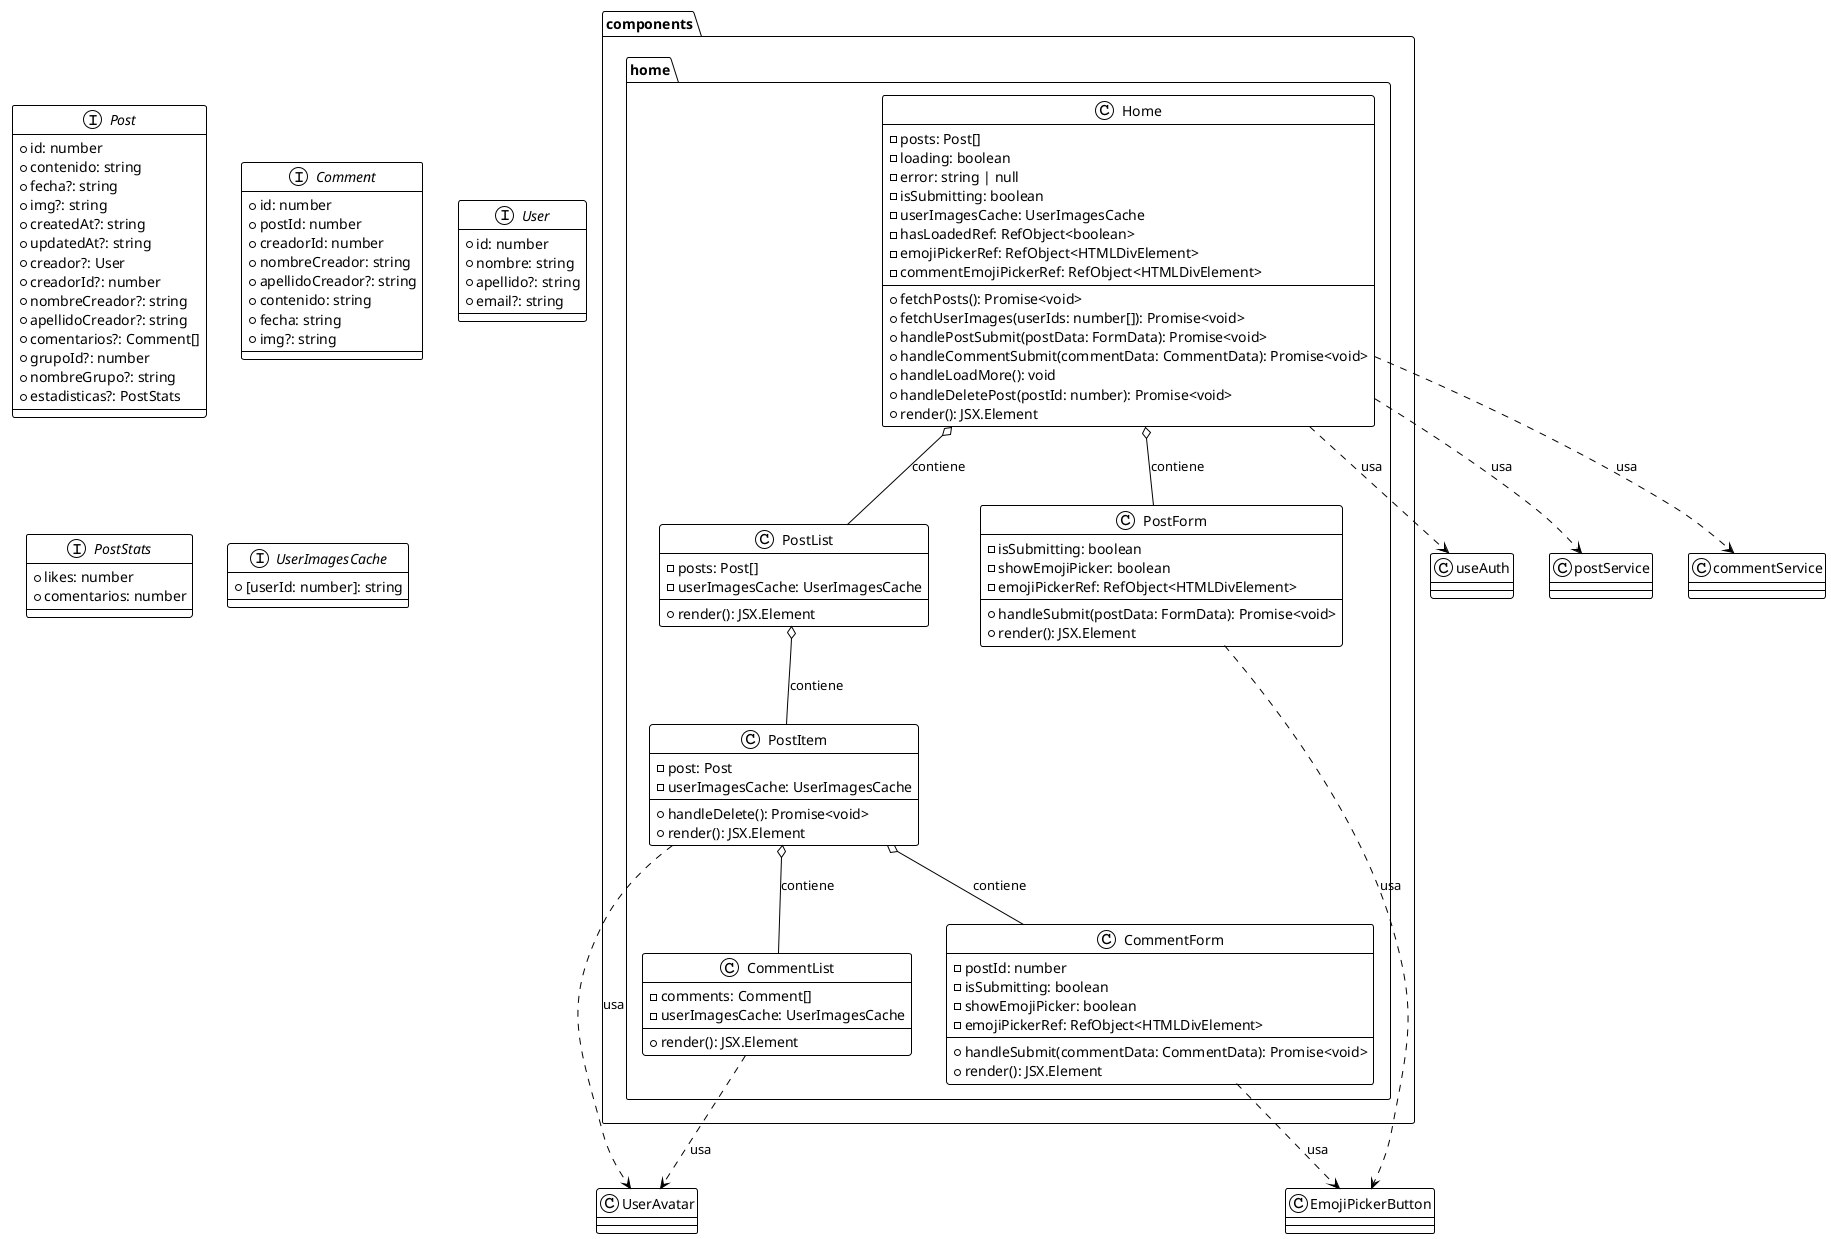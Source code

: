 @startuml Home
!theme plain
skinparam classStyle rectangle

package "components.home" {
    class Home {
        -posts: Post[]
        -loading: boolean
        -error: string | null
        -isSubmitting: boolean
        -userImagesCache: UserImagesCache
        -hasLoadedRef: RefObject<boolean>
        -emojiPickerRef: RefObject<HTMLDivElement>
        -commentEmojiPickerRef: RefObject<HTMLDivElement>
        +fetchPosts(): Promise<void>
        +fetchUserImages(userIds: number[]): Promise<void>
        +handlePostSubmit(postData: FormData): Promise<void>
        +handleCommentSubmit(commentData: CommentData): Promise<void>
        +handleLoadMore(): void
        +handleDeletePost(postId: number): Promise<void>
        +render(): JSX.Element
    }

    class PostForm {
        -isSubmitting: boolean
        -showEmojiPicker: boolean
        -emojiPickerRef: RefObject<HTMLDivElement>
        +handleSubmit(postData: FormData): Promise<void>
        +render(): JSX.Element
    }

    class PostList {
        -posts: Post[]
        -userImagesCache: UserImagesCache
        +render(): JSX.Element
    }

    class PostItem {
        -post: Post
        -userImagesCache: UserImagesCache
        +handleDelete(): Promise<void>
        +render(): JSX.Element
    }

    class CommentForm {
        -postId: number
        -isSubmitting: boolean
        -showEmojiPicker: boolean
        -emojiPickerRef: RefObject<HTMLDivElement>
        +handleSubmit(commentData: CommentData): Promise<void>
        +render(): JSX.Element
    }

    class CommentList {
        -comments: Comment[]
        -userImagesCache: UserImagesCache
        +render(): JSX.Element
    }
}

' Interfaces
interface Post {
    +id: number
    +contenido: string
    +fecha?: string
    +img?: string
    +createdAt?: string
    +updatedAt?: string
    +creador?: User
    +creadorId?: number
    +nombreCreador?: string
    +apellidoCreador?: string
    +comentarios?: Comment[]
    +grupoId?: number
    +nombreGrupo?: string
    +estadisticas?: PostStats
}

interface Comment {
    +id: number
    +postId: number
    +creadorId: number
    +nombreCreador: string
    +apellidoCreador?: string
    +contenido: string
    +fecha: string
    +img?: string
}

interface User {
    +id: number
    +nombre: string
    +apellido?: string
    +email?: string
}

interface PostStats {
    +likes: number
    +comentarios: number
}

interface UserImagesCache {
    +[userId: number]: string
}

' Relaciones
Home o-- PostForm : contiene
Home o-- PostList : contiene
PostList o-- PostItem : contiene
PostItem o-- CommentForm : contiene
PostItem o-- CommentList : contiene

' Dependencias
Home ..> useAuth : usa
Home ..> postService : usa
Home ..> commentService : usa
PostForm ..> EmojiPickerButton : usa
CommentForm ..> EmojiPickerButton : usa
PostItem ..> UserAvatar : usa
CommentList ..> UserAvatar : usa

@enduml 